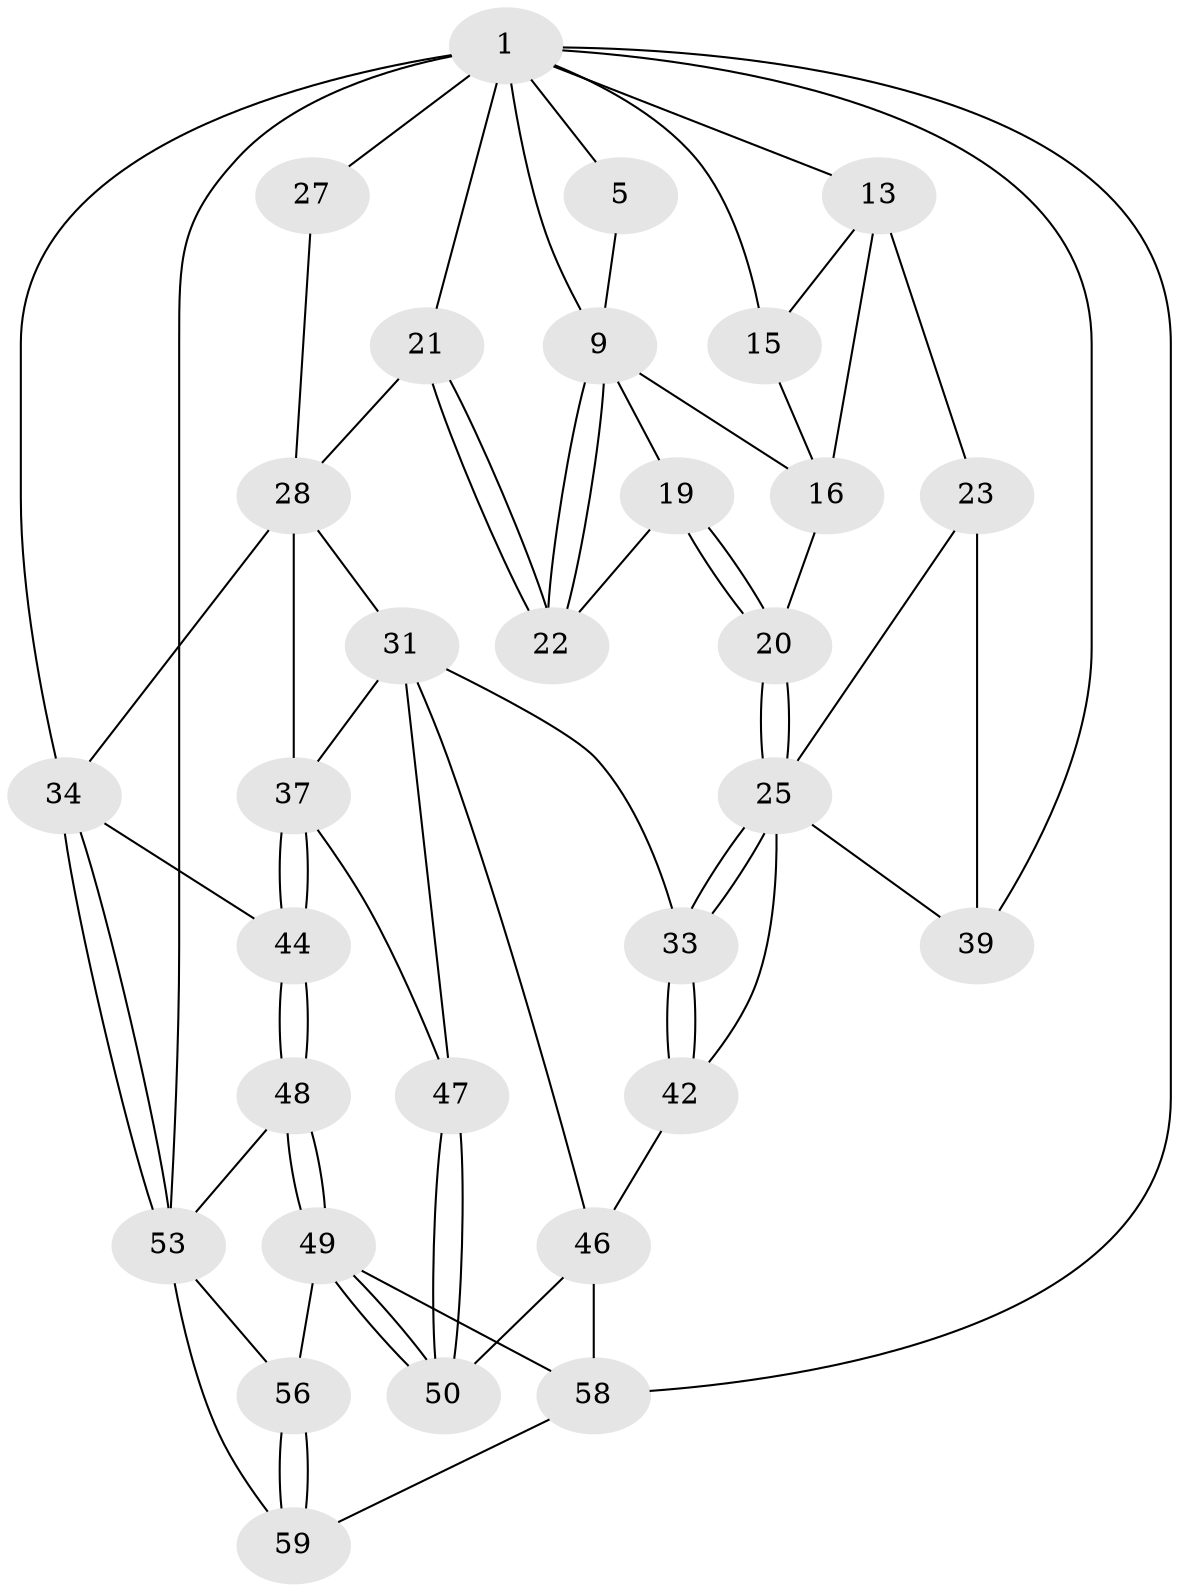 // original degree distribution, {3: 0.03333333333333333, 6: 0.18333333333333332, 4: 0.21666666666666667, 5: 0.5666666666666667}
// Generated by graph-tools (version 1.1) at 2025/17/03/09/25 04:17:23]
// undirected, 30 vertices, 69 edges
graph export_dot {
graph [start="1"]
  node [color=gray90,style=filled];
  1 [pos="+1+0",super="+2+6"];
  5 [pos="+0.6129254595099053+0",super="+8"];
  9 [pos="+0.5505305950981022+0.26657969259628456",super="+10"];
  13 [pos="+0+3.3298573940208495e-05",super="+14"];
  15 [pos="+0.0942632544738466+0.12206006678782104"];
  16 [pos="+0.24060103605518063+0.17832508256526233",super="+17"];
  19 [pos="+0.3303647917538392+0.39124480213254725"];
  20 [pos="+0.31589392815261297+0.40286721548829735"];
  21 [pos="+0.6148066317449691+0.3969597073896211"];
  22 [pos="+0.6115659205426552+0.394334462709794"];
  23 [pos="+0.07898614266979896+0.41018503027048764",super="+24"];
  25 [pos="+0.2760923816085132+0.5044110511922032",super="+26"];
  27 [pos="+0.8583152694649909+0.2709613391188424"];
  28 [pos="+0.7710360798535295+0.4154417416968326",super="+29+36"];
  31 [pos="+0.6203600025858821+0.4655360871392086",super="+32"];
  33 [pos="+0.3113147263684395+0.540764770311268"];
  34 [pos="+1+0.593123050042609",super="+35"];
  37 [pos="+0.6997116052828581+0.670535125100612",super="+38"];
  39 [pos="+0+0.8058632484143614"];
  42 [pos="+0.27950538520914736+0.7207100723687568",super="+43"];
  44 [pos="+0.7243114958950592+0.6966081832188863"];
  46 [pos="+0.3120238666540037+0.758537804271028",super="+51"];
  47 [pos="+0.4941522199178669+0.7129117665468512"];
  48 [pos="+0.7411427412614722+0.7424742176714066"];
  49 [pos="+0.6255692971850377+0.9208448933724052",super="+57"];
  50 [pos="+0.4922656553043191+0.7794981250583934"];
  53 [pos="+1+0.721033766406992",super="+54+55"];
  56 [pos="+0.7149778220536143+1"];
  58 [pos="+0.3282267667070316+0.9300086043121142",super="+60"];
  59 [pos="+0.7160824496321658+1"];
  1 -- 34;
  1 -- 5 [weight=2];
  1 -- 39;
  1 -- 13;
  1 -- 15;
  1 -- 27 [weight=2];
  1 -- 58;
  1 -- 21;
  1 -- 53 [weight=2];
  1 -- 9;
  5 -- 9;
  9 -- 22;
  9 -- 22;
  9 -- 16;
  9 -- 19;
  13 -- 23 [weight=2];
  13 -- 15;
  13 -- 16;
  15 -- 16;
  16 -- 20;
  19 -- 20;
  19 -- 20;
  19 -- 22;
  20 -- 25;
  20 -- 25;
  21 -- 22;
  21 -- 22;
  21 -- 28;
  23 -- 39;
  23 -- 25;
  25 -- 33;
  25 -- 33;
  25 -- 39;
  25 -- 42;
  27 -- 28;
  28 -- 31;
  28 -- 34;
  28 -- 37;
  31 -- 37;
  31 -- 33;
  31 -- 47;
  31 -- 46;
  33 -- 42;
  33 -- 42;
  34 -- 53;
  34 -- 53;
  34 -- 44;
  37 -- 44;
  37 -- 44;
  37 -- 47;
  42 -- 46 [weight=2];
  44 -- 48;
  44 -- 48;
  46 -- 50;
  46 -- 58;
  47 -- 50;
  47 -- 50;
  48 -- 49;
  48 -- 49;
  48 -- 53;
  49 -- 50;
  49 -- 50;
  49 -- 56;
  49 -- 58;
  53 -- 56;
  53 -- 59;
  56 -- 59;
  56 -- 59;
  58 -- 59;
}
